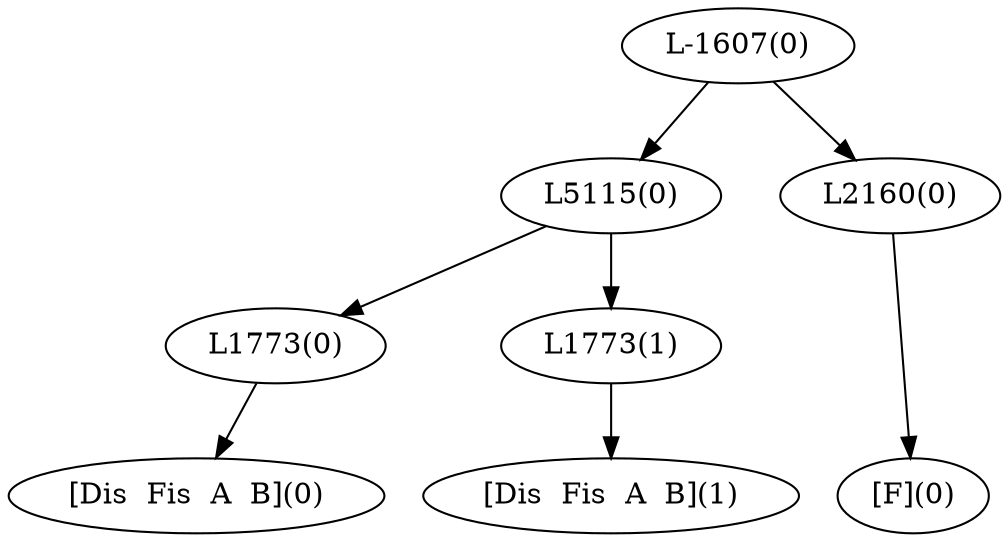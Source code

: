 digraph sample{
"L1773(0)"->"[Dis  Fis  A  B](0)"
"L1773(1)"->"[Dis  Fis  A  B](1)"
"L5115(0)"->"L1773(0)"
"L5115(0)"->"L1773(1)"
"L2160(0)"->"[F](0)"
"L-1607(0)"->"L5115(0)"
"L-1607(0)"->"L2160(0)"
{rank = min; "L-1607(0)"}
{rank = same; "L5115(0)"; "L2160(0)";}
{rank = same; "L1773(0)"; "L1773(1)";}
{rank = max; "[Dis  Fis  A  B](0)"; "[Dis  Fis  A  B](1)"; "[F](0)";}
}